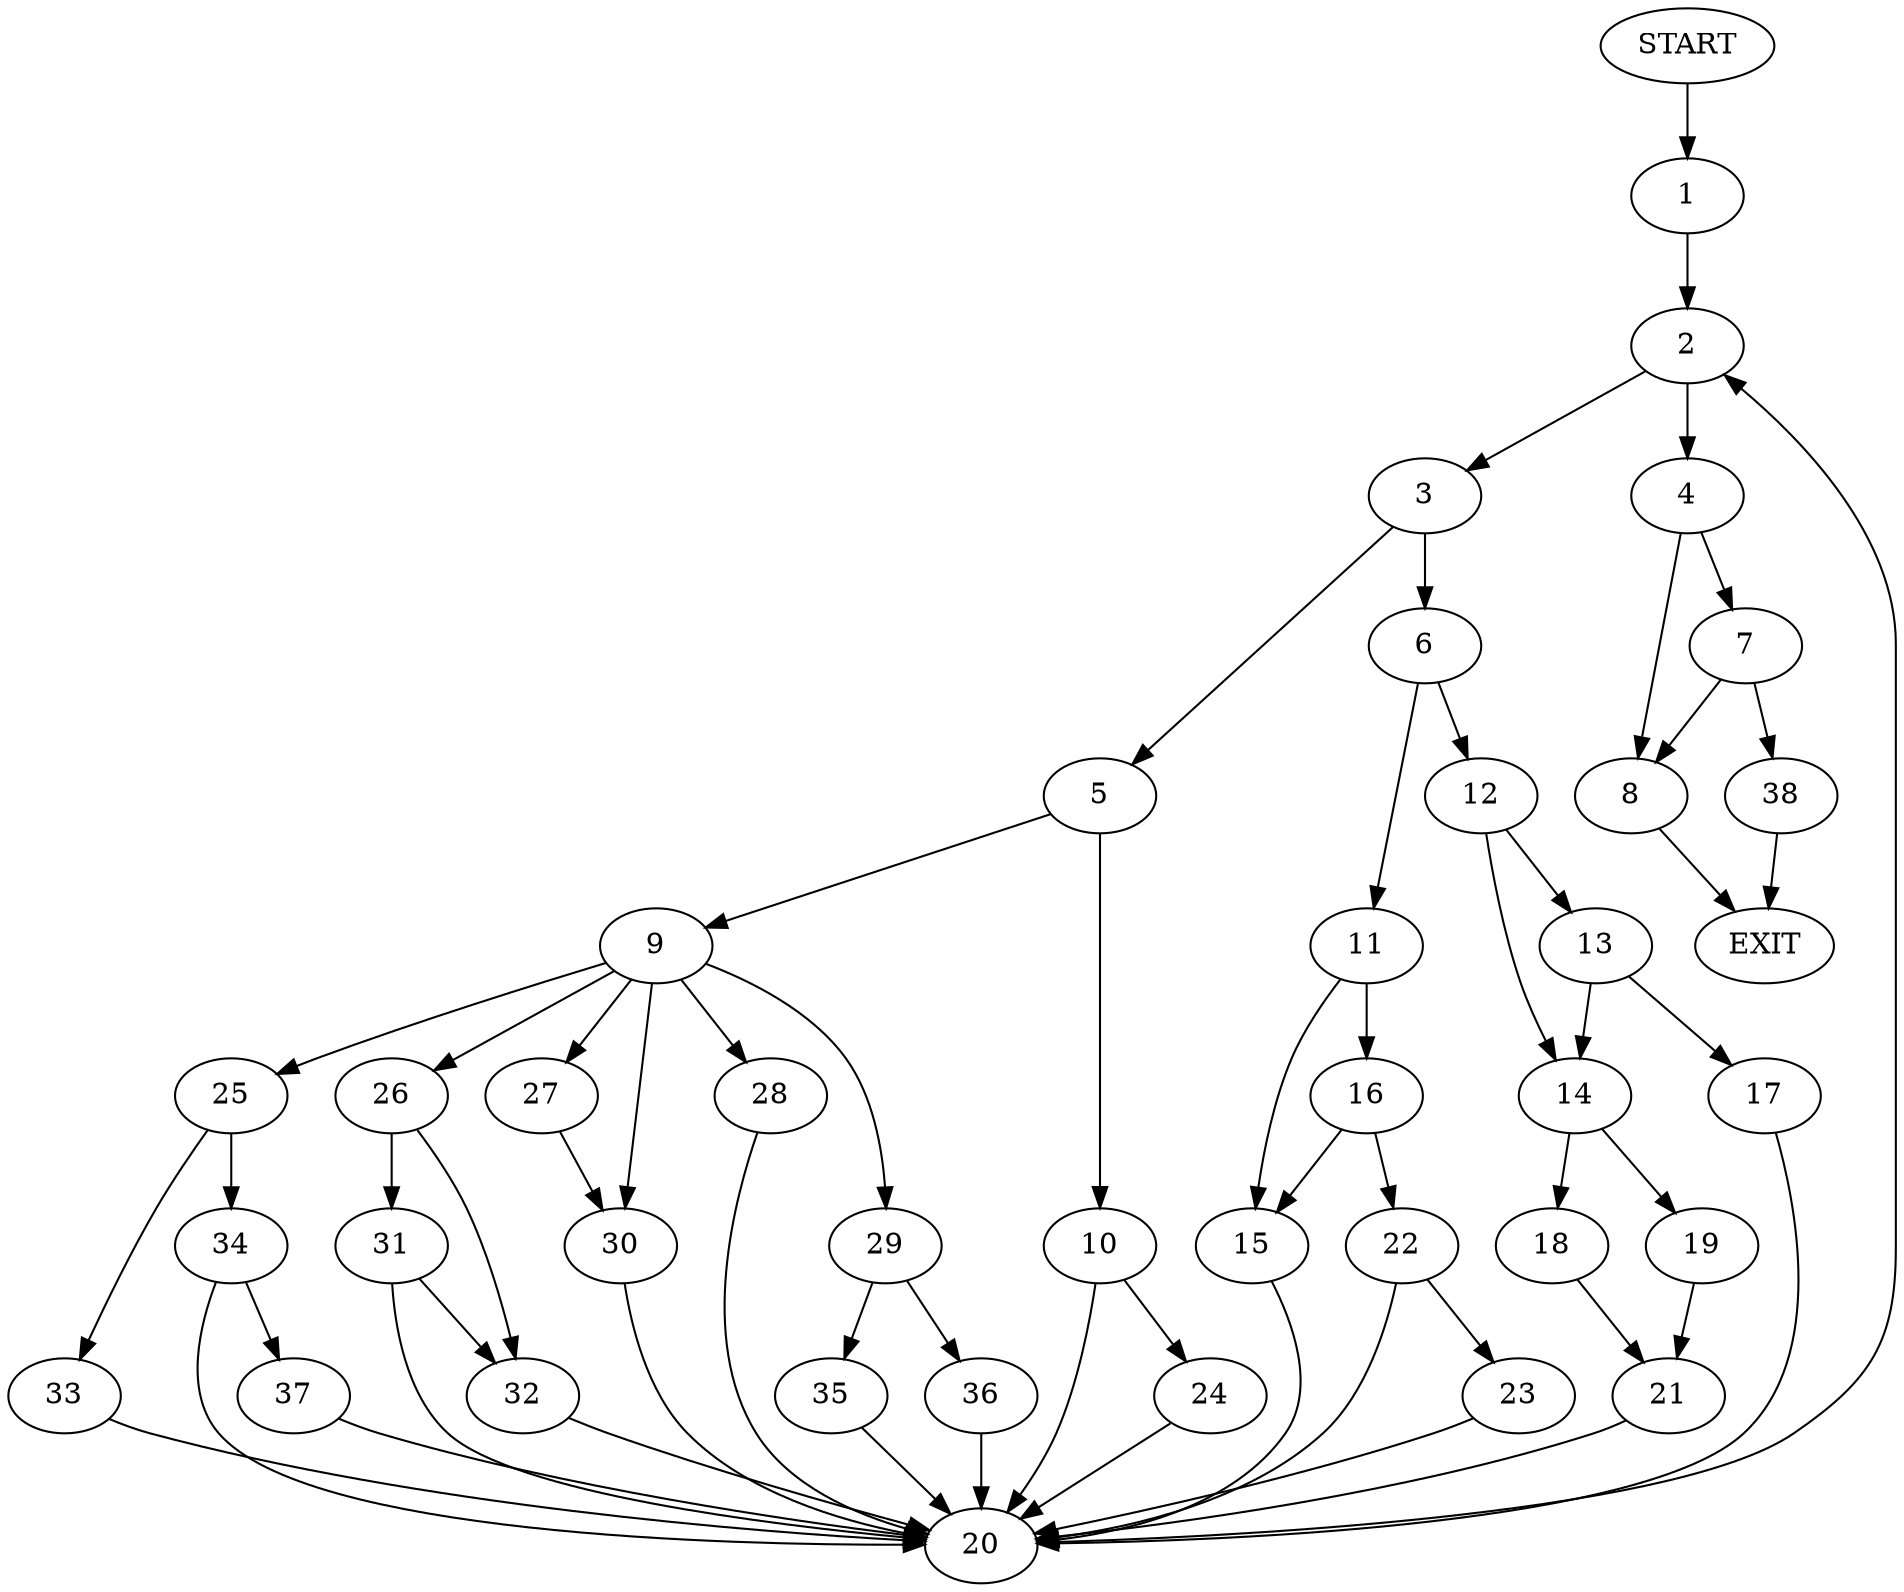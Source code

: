 digraph {
0 [label="START"]
39 [label="EXIT"]
0 -> 1
1 -> 2
2 -> 3
2 -> 4
3 -> 5
3 -> 6
4 -> 7
4 -> 8
5 -> 9
5 -> 10
6 -> 11
6 -> 12
12 -> 13
12 -> 14
11 -> 15
11 -> 16
13 -> 14
13 -> 17
14 -> 18
14 -> 19
17 -> 20
20 -> 2
19 -> 21
18 -> 21
21 -> 20
16 -> 15
16 -> 22
15 -> 20
22 -> 20
22 -> 23
23 -> 20
10 -> 20
10 -> 24
9 -> 25
9 -> 26
9 -> 27
9 -> 28
9 -> 29
9 -> 30
24 -> 20
26 -> 31
26 -> 32
27 -> 30
25 -> 33
25 -> 34
28 -> 20
30 -> 20
29 -> 35
29 -> 36
34 -> 37
34 -> 20
33 -> 20
37 -> 20
35 -> 20
36 -> 20
31 -> 20
31 -> 32
32 -> 20
7 -> 38
7 -> 8
8 -> 39
38 -> 39
}
